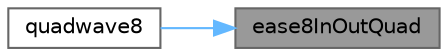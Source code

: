 digraph "ease8InOutQuad"
{
 // LATEX_PDF_SIZE
  bgcolor="transparent";
  edge [fontname=Helvetica,fontsize=10,labelfontname=Helvetica,labelfontsize=10];
  node [fontname=Helvetica,fontsize=10,shape=box,height=0.2,width=0.4];
  rankdir="RL";
  Node1 [id="Node000001",label="ease8InOutQuad",height=0.2,width=0.4,color="gray40", fillcolor="grey60", style="filled", fontcolor="black",tooltip="8-bit quadratic ease-in / ease-out function."];
  Node1 -> Node2 [id="edge1_Node000001_Node000002",dir="back",color="steelblue1",style="solid",tooltip=" "];
  Node2 [id="Node000002",label="quadwave8",height=0.2,width=0.4,color="grey40", fillcolor="white", style="filled",URL="$d1/d7a/group___waveform_generators.html#ga209d6cbdb109cc3139e7bb1e46c6228f",tooltip="Quadratic waveform generator."];
}
